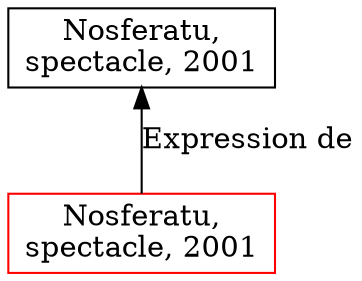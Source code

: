 // Notice UMLRM0148
digraph UMLRM0148 {
	node [align=left shape=rect]
	size="20,20"
	rankdir=BT
	UMLRM0148 [label="Nosferatu,
spectacle, 2001" color=red]
	UMLRM0147 [label="Nosferatu,
spectacle, 2001"]
	UMLRM0148 -> UMLRM0147 [label="Expression de"]
}
